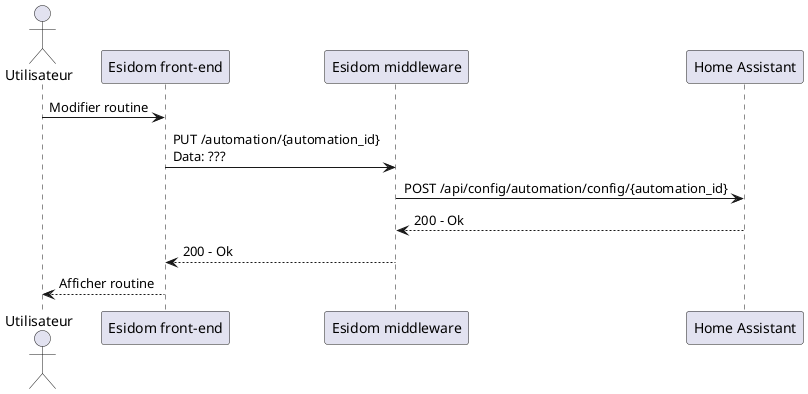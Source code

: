 @startuml modifier routine

actor "Utilisateur" as u
participant "Esidom front-end" as fe
participant "Esidom middleware" as m
participant "Home Assistant" as ha

u -> fe: Modifier routine
fe -> m: PUT /automation/{automation_id}\n\
Data: ???
m -> ha: POST /api/config/automation/config/{automation_id}
ha --> m: 200 - Ok
m --> fe: 200 - Ok
fe --> u: Afficher routine

@enduml